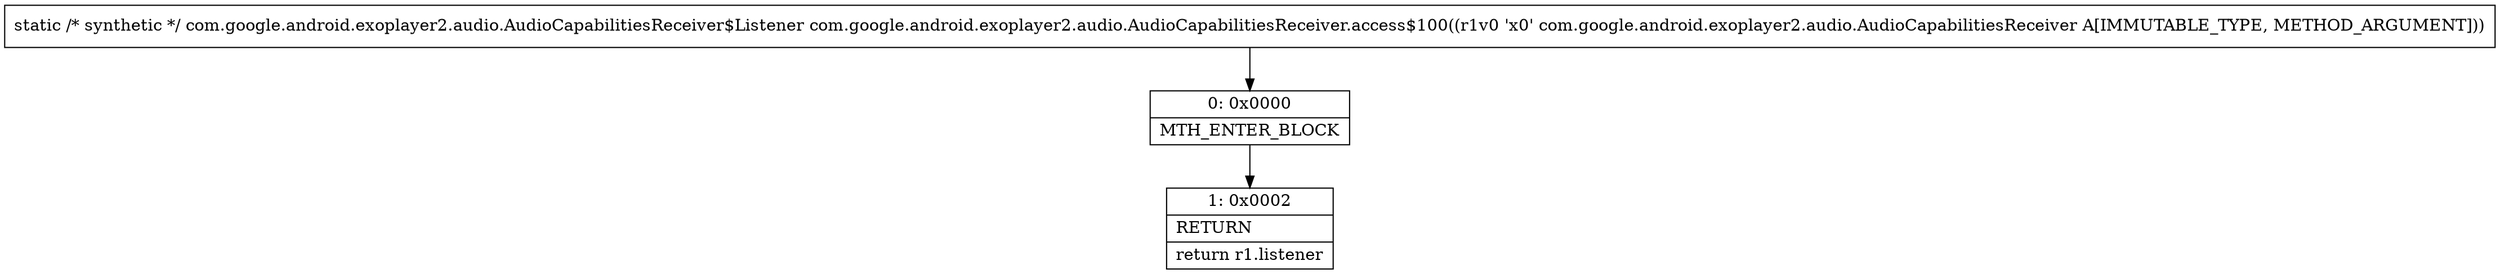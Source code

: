 digraph "CFG forcom.google.android.exoplayer2.audio.AudioCapabilitiesReceiver.access$100(Lcom\/google\/android\/exoplayer2\/audio\/AudioCapabilitiesReceiver;)Lcom\/google\/android\/exoplayer2\/audio\/AudioCapabilitiesReceiver$Listener;" {
Node_0 [shape=record,label="{0\:\ 0x0000|MTH_ENTER_BLOCK\l}"];
Node_1 [shape=record,label="{1\:\ 0x0002|RETURN\l|return r1.listener\l}"];
MethodNode[shape=record,label="{static \/* synthetic *\/ com.google.android.exoplayer2.audio.AudioCapabilitiesReceiver$Listener com.google.android.exoplayer2.audio.AudioCapabilitiesReceiver.access$100((r1v0 'x0' com.google.android.exoplayer2.audio.AudioCapabilitiesReceiver A[IMMUTABLE_TYPE, METHOD_ARGUMENT])) }"];
MethodNode -> Node_0;
Node_0 -> Node_1;
}

